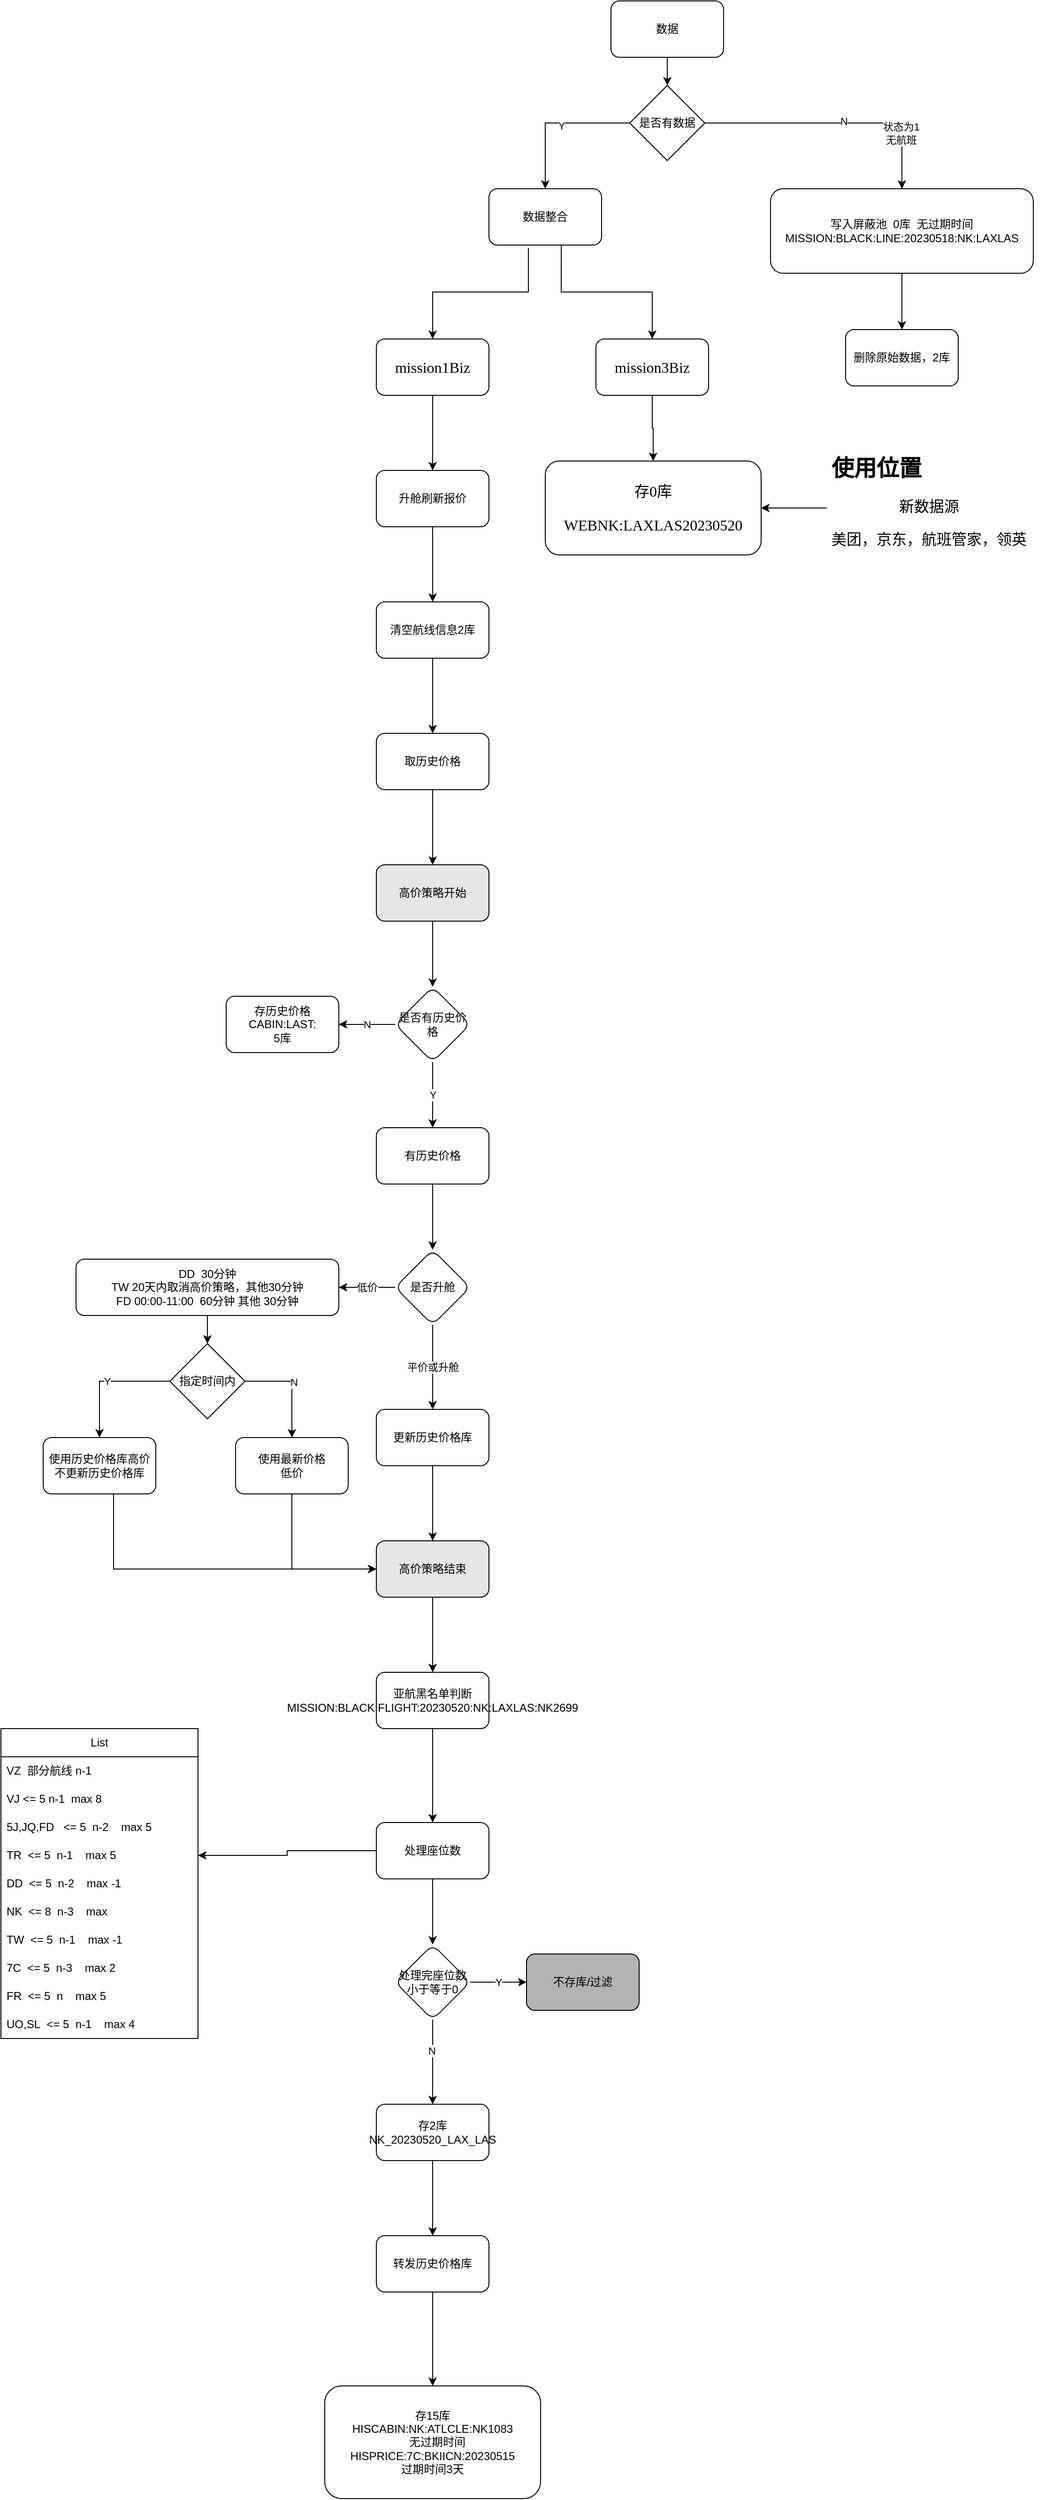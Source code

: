 <mxfile version="21.3.2" type="github">
  <diagram id="C5RBs43oDa-KdzZeNtuy" name="Page-1">
    <mxGraphModel dx="2501" dy="764" grid="1" gridSize="10" guides="1" tooltips="1" connect="1" arrows="1" fold="1" page="1" pageScale="1" pageWidth="827" pageHeight="1169" math="0" shadow="0">
      <root>
        <mxCell id="WIyWlLk6GJQsqaUBKTNV-0" />
        <mxCell id="WIyWlLk6GJQsqaUBKTNV-1" parent="WIyWlLk6GJQsqaUBKTNV-0" />
        <mxCell id="UbKbgWtTXpND0NP8_0I9-3" style="edgeStyle=orthogonalEdgeStyle;rounded=0;orthogonalLoop=1;jettySize=auto;html=1;exitX=0.5;exitY=1;exitDx=0;exitDy=0;" edge="1" parent="WIyWlLk6GJQsqaUBKTNV-1" source="UbKbgWtTXpND0NP8_0I9-1" target="UbKbgWtTXpND0NP8_0I9-2">
          <mxGeometry relative="1" as="geometry" />
        </mxCell>
        <mxCell id="UbKbgWtTXpND0NP8_0I9-1" value="数据" style="rounded=1;whiteSpace=wrap;html=1;" vertex="1" parent="WIyWlLk6GJQsqaUBKTNV-1">
          <mxGeometry x="310" y="70" width="120" height="60" as="geometry" />
        </mxCell>
        <mxCell id="UbKbgWtTXpND0NP8_0I9-5" style="edgeStyle=orthogonalEdgeStyle;rounded=0;orthogonalLoop=1;jettySize=auto;html=1;exitX=0;exitY=0.5;exitDx=0;exitDy=0;entryX=0.5;entryY=0;entryDx=0;entryDy=0;" edge="1" parent="WIyWlLk6GJQsqaUBKTNV-1" source="UbKbgWtTXpND0NP8_0I9-2" target="UbKbgWtTXpND0NP8_0I9-4">
          <mxGeometry relative="1" as="geometry" />
        </mxCell>
        <mxCell id="UbKbgWtTXpND0NP8_0I9-6" value="Y" style="edgeLabel;html=1;align=center;verticalAlign=middle;resizable=0;points=[];" vertex="1" connectable="0" parent="UbKbgWtTXpND0NP8_0I9-5">
          <mxGeometry x="-0.08" y="3" relative="1" as="geometry">
            <mxPoint as="offset" />
          </mxGeometry>
        </mxCell>
        <mxCell id="UbKbgWtTXpND0NP8_0I9-8" style="edgeStyle=orthogonalEdgeStyle;rounded=0;orthogonalLoop=1;jettySize=auto;html=1;" edge="1" parent="WIyWlLk6GJQsqaUBKTNV-1" source="UbKbgWtTXpND0NP8_0I9-2" target="UbKbgWtTXpND0NP8_0I9-7">
          <mxGeometry relative="1" as="geometry" />
        </mxCell>
        <mxCell id="UbKbgWtTXpND0NP8_0I9-9" value="N" style="edgeLabel;html=1;align=center;verticalAlign=middle;resizable=0;points=[];" vertex="1" connectable="0" parent="UbKbgWtTXpND0NP8_0I9-8">
          <mxGeometry x="0.057" y="2" relative="1" as="geometry">
            <mxPoint as="offset" />
          </mxGeometry>
        </mxCell>
        <mxCell id="UbKbgWtTXpND0NP8_0I9-103" value="状态为1&lt;br&gt;无航班" style="edgeLabel;html=1;align=center;verticalAlign=middle;resizable=0;points=[];" vertex="1" connectable="0" parent="UbKbgWtTXpND0NP8_0I9-8">
          <mxGeometry x="0.53" y="-1" relative="1" as="geometry">
            <mxPoint y="7" as="offset" />
          </mxGeometry>
        </mxCell>
        <mxCell id="UbKbgWtTXpND0NP8_0I9-2" value="是否有数据" style="rhombus;whiteSpace=wrap;html=1;" vertex="1" parent="WIyWlLk6GJQsqaUBKTNV-1">
          <mxGeometry x="330" y="160" width="80" height="80" as="geometry" />
        </mxCell>
        <mxCell id="UbKbgWtTXpND0NP8_0I9-11" style="edgeStyle=orthogonalEdgeStyle;rounded=0;orthogonalLoop=1;jettySize=auto;html=1;exitX=0.35;exitY=1.05;exitDx=0;exitDy=0;entryX=0.5;entryY=0;entryDx=0;entryDy=0;exitPerimeter=0;" edge="1" parent="WIyWlLk6GJQsqaUBKTNV-1" source="UbKbgWtTXpND0NP8_0I9-4" target="UbKbgWtTXpND0NP8_0I9-10">
          <mxGeometry relative="1" as="geometry" />
        </mxCell>
        <mxCell id="UbKbgWtTXpND0NP8_0I9-12" style="edgeStyle=orthogonalEdgeStyle;rounded=0;orthogonalLoop=1;jettySize=auto;html=1;exitX=0.642;exitY=0.983;exitDx=0;exitDy=0;exitPerimeter=0;" edge="1" parent="WIyWlLk6GJQsqaUBKTNV-1" source="UbKbgWtTXpND0NP8_0I9-4" target="UbKbgWtTXpND0NP8_0I9-88">
          <mxGeometry relative="1" as="geometry">
            <mxPoint x="470" y="430" as="targetPoint" />
          </mxGeometry>
        </mxCell>
        <mxCell id="UbKbgWtTXpND0NP8_0I9-4" value="数据整合" style="rounded=1;whiteSpace=wrap;html=1;" vertex="1" parent="WIyWlLk6GJQsqaUBKTNV-1">
          <mxGeometry x="180" y="270" width="120" height="60" as="geometry" />
        </mxCell>
        <mxCell id="UbKbgWtTXpND0NP8_0I9-105" value="" style="edgeStyle=orthogonalEdgeStyle;rounded=0;orthogonalLoop=1;jettySize=auto;html=1;" edge="1" parent="WIyWlLk6GJQsqaUBKTNV-1" source="UbKbgWtTXpND0NP8_0I9-7" target="UbKbgWtTXpND0NP8_0I9-104">
          <mxGeometry relative="1" as="geometry" />
        </mxCell>
        <mxCell id="UbKbgWtTXpND0NP8_0I9-7" value="写入屏蔽池&amp;nbsp; 0库&amp;nbsp; 无过期时间&lt;br&gt;MISSION:BLACK:LINE:20230518:NK:LAXLAS" style="rounded=1;whiteSpace=wrap;html=1;" vertex="1" parent="WIyWlLk6GJQsqaUBKTNV-1">
          <mxGeometry x="480" y="270" width="280" height="90" as="geometry" />
        </mxCell>
        <mxCell id="UbKbgWtTXpND0NP8_0I9-14" value="" style="edgeStyle=orthogonalEdgeStyle;rounded=0;orthogonalLoop=1;jettySize=auto;html=1;" edge="1" parent="WIyWlLk6GJQsqaUBKTNV-1" source="UbKbgWtTXpND0NP8_0I9-10" target="UbKbgWtTXpND0NP8_0I9-13">
          <mxGeometry relative="1" as="geometry" />
        </mxCell>
        <mxCell id="UbKbgWtTXpND0NP8_0I9-10" value="&lt;pre style=&quot;background-color: rgb(255, 255, 255); font-family: 宋体; font-size: 12pt;&quot;&gt;mission1Biz&lt;/pre&gt;" style="rounded=1;whiteSpace=wrap;html=1;" vertex="1" parent="WIyWlLk6GJQsqaUBKTNV-1">
          <mxGeometry x="60" y="430" width="120" height="60" as="geometry" />
        </mxCell>
        <mxCell id="UbKbgWtTXpND0NP8_0I9-16" value="" style="edgeStyle=orthogonalEdgeStyle;rounded=0;orthogonalLoop=1;jettySize=auto;html=1;" edge="1" parent="WIyWlLk6GJQsqaUBKTNV-1" source="UbKbgWtTXpND0NP8_0I9-13" target="UbKbgWtTXpND0NP8_0I9-15">
          <mxGeometry relative="1" as="geometry" />
        </mxCell>
        <mxCell id="UbKbgWtTXpND0NP8_0I9-13" value="升舱刷新报价" style="whiteSpace=wrap;html=1;rounded=1;" vertex="1" parent="WIyWlLk6GJQsqaUBKTNV-1">
          <mxGeometry x="60" y="570" width="120" height="60" as="geometry" />
        </mxCell>
        <mxCell id="UbKbgWtTXpND0NP8_0I9-18" value="" style="edgeStyle=orthogonalEdgeStyle;rounded=0;orthogonalLoop=1;jettySize=auto;html=1;" edge="1" parent="WIyWlLk6GJQsqaUBKTNV-1" source="UbKbgWtTXpND0NP8_0I9-15" target="UbKbgWtTXpND0NP8_0I9-17">
          <mxGeometry relative="1" as="geometry" />
        </mxCell>
        <mxCell id="UbKbgWtTXpND0NP8_0I9-15" value="清空航线信息2库" style="whiteSpace=wrap;html=1;rounded=1;" vertex="1" parent="WIyWlLk6GJQsqaUBKTNV-1">
          <mxGeometry x="60" y="710" width="120" height="60" as="geometry" />
        </mxCell>
        <mxCell id="UbKbgWtTXpND0NP8_0I9-20" value="" style="edgeStyle=orthogonalEdgeStyle;rounded=0;orthogonalLoop=1;jettySize=auto;html=1;" edge="1" parent="WIyWlLk6GJQsqaUBKTNV-1" source="UbKbgWtTXpND0NP8_0I9-17" target="UbKbgWtTXpND0NP8_0I9-19">
          <mxGeometry relative="1" as="geometry" />
        </mxCell>
        <mxCell id="UbKbgWtTXpND0NP8_0I9-17" value="取历史价格" style="whiteSpace=wrap;html=1;rounded=1;" vertex="1" parent="WIyWlLk6GJQsqaUBKTNV-1">
          <mxGeometry x="60" y="850" width="120" height="60" as="geometry" />
        </mxCell>
        <mxCell id="UbKbgWtTXpND0NP8_0I9-22" value="" style="edgeStyle=orthogonalEdgeStyle;rounded=0;orthogonalLoop=1;jettySize=auto;html=1;" edge="1" parent="WIyWlLk6GJQsqaUBKTNV-1" source="UbKbgWtTXpND0NP8_0I9-19" target="UbKbgWtTXpND0NP8_0I9-21">
          <mxGeometry relative="1" as="geometry" />
        </mxCell>
        <mxCell id="UbKbgWtTXpND0NP8_0I9-19" value="高价策略开始" style="whiteSpace=wrap;html=1;rounded=1;fillColor=#E6E6E6;" vertex="1" parent="WIyWlLk6GJQsqaUBKTNV-1">
          <mxGeometry x="60" y="990" width="120" height="60" as="geometry" />
        </mxCell>
        <mxCell id="UbKbgWtTXpND0NP8_0I9-24" value="Y" style="edgeStyle=orthogonalEdgeStyle;rounded=0;orthogonalLoop=1;jettySize=auto;html=1;" edge="1" parent="WIyWlLk6GJQsqaUBKTNV-1" source="UbKbgWtTXpND0NP8_0I9-21" target="UbKbgWtTXpND0NP8_0I9-23">
          <mxGeometry relative="1" as="geometry" />
        </mxCell>
        <mxCell id="UbKbgWtTXpND0NP8_0I9-26" value="N" style="edgeStyle=orthogonalEdgeStyle;rounded=0;orthogonalLoop=1;jettySize=auto;html=1;" edge="1" parent="WIyWlLk6GJQsqaUBKTNV-1" source="UbKbgWtTXpND0NP8_0I9-21" target="UbKbgWtTXpND0NP8_0I9-25">
          <mxGeometry relative="1" as="geometry" />
        </mxCell>
        <mxCell id="UbKbgWtTXpND0NP8_0I9-21" value="是否有历史价格" style="rhombus;whiteSpace=wrap;html=1;rounded=1;" vertex="1" parent="WIyWlLk6GJQsqaUBKTNV-1">
          <mxGeometry x="80" y="1120" width="80" height="80" as="geometry" />
        </mxCell>
        <mxCell id="UbKbgWtTXpND0NP8_0I9-28" value="" style="edgeStyle=orthogonalEdgeStyle;rounded=0;orthogonalLoop=1;jettySize=auto;html=1;" edge="1" parent="WIyWlLk6GJQsqaUBKTNV-1" source="UbKbgWtTXpND0NP8_0I9-23" target="UbKbgWtTXpND0NP8_0I9-27">
          <mxGeometry relative="1" as="geometry" />
        </mxCell>
        <mxCell id="UbKbgWtTXpND0NP8_0I9-23" value="有历史价格" style="whiteSpace=wrap;html=1;rounded=1;" vertex="1" parent="WIyWlLk6GJQsqaUBKTNV-1">
          <mxGeometry x="60" y="1270" width="120" height="60" as="geometry" />
        </mxCell>
        <mxCell id="UbKbgWtTXpND0NP8_0I9-25" value="存历史价格&lt;br&gt;CABIN:LAST:&lt;br&gt;5库" style="whiteSpace=wrap;html=1;rounded=1;" vertex="1" parent="WIyWlLk6GJQsqaUBKTNV-1">
          <mxGeometry x="-100" y="1130" width="120" height="60" as="geometry" />
        </mxCell>
        <mxCell id="UbKbgWtTXpND0NP8_0I9-30" value="平价或升舱" style="edgeStyle=orthogonalEdgeStyle;rounded=0;orthogonalLoop=1;jettySize=auto;html=1;" edge="1" parent="WIyWlLk6GJQsqaUBKTNV-1" source="UbKbgWtTXpND0NP8_0I9-27" target="UbKbgWtTXpND0NP8_0I9-29">
          <mxGeometry relative="1" as="geometry" />
        </mxCell>
        <mxCell id="UbKbgWtTXpND0NP8_0I9-32" value="低价" style="edgeStyle=orthogonalEdgeStyle;rounded=0;orthogonalLoop=1;jettySize=auto;html=1;" edge="1" parent="WIyWlLk6GJQsqaUBKTNV-1" source="UbKbgWtTXpND0NP8_0I9-27" target="UbKbgWtTXpND0NP8_0I9-31">
          <mxGeometry relative="1" as="geometry" />
        </mxCell>
        <mxCell id="UbKbgWtTXpND0NP8_0I9-27" value="是否升舱" style="rhombus;whiteSpace=wrap;html=1;rounded=1;" vertex="1" parent="WIyWlLk6GJQsqaUBKTNV-1">
          <mxGeometry x="80" y="1400" width="80" height="80" as="geometry" />
        </mxCell>
        <mxCell id="UbKbgWtTXpND0NP8_0I9-36" value="" style="edgeStyle=orthogonalEdgeStyle;rounded=0;orthogonalLoop=1;jettySize=auto;html=1;" edge="1" parent="WIyWlLk6GJQsqaUBKTNV-1" source="UbKbgWtTXpND0NP8_0I9-29" target="UbKbgWtTXpND0NP8_0I9-35">
          <mxGeometry relative="1" as="geometry" />
        </mxCell>
        <mxCell id="UbKbgWtTXpND0NP8_0I9-29" value="更新历史价格库" style="whiteSpace=wrap;html=1;rounded=1;" vertex="1" parent="WIyWlLk6GJQsqaUBKTNV-1">
          <mxGeometry x="60" y="1570" width="120" height="60" as="geometry" />
        </mxCell>
        <mxCell id="UbKbgWtTXpND0NP8_0I9-34" value="" style="edgeStyle=orthogonalEdgeStyle;rounded=0;orthogonalLoop=1;jettySize=auto;html=1;entryX=0.5;entryY=0;entryDx=0;entryDy=0;" edge="1" parent="WIyWlLk6GJQsqaUBKTNV-1" source="UbKbgWtTXpND0NP8_0I9-31" target="UbKbgWtTXpND0NP8_0I9-74">
          <mxGeometry relative="1" as="geometry" />
        </mxCell>
        <mxCell id="UbKbgWtTXpND0NP8_0I9-31" value="DD&amp;nbsp; 30分钟&lt;br&gt;TW 20天内取消高价策略，其他30分钟&lt;br&gt;FD 00:00-11:00&amp;nbsp; 60分钟 其他 30分钟" style="whiteSpace=wrap;html=1;rounded=1;" vertex="1" parent="WIyWlLk6GJQsqaUBKTNV-1">
          <mxGeometry x="-260" y="1410" width="280" height="60" as="geometry" />
        </mxCell>
        <mxCell id="UbKbgWtTXpND0NP8_0I9-84" style="edgeStyle=orthogonalEdgeStyle;rounded=0;orthogonalLoop=1;jettySize=auto;html=1;entryX=0;entryY=0.5;entryDx=0;entryDy=0;" edge="1" parent="WIyWlLk6GJQsqaUBKTNV-1" source="UbKbgWtTXpND0NP8_0I9-33" target="UbKbgWtTXpND0NP8_0I9-35">
          <mxGeometry relative="1" as="geometry">
            <Array as="points">
              <mxPoint x="-220" y="1740" />
            </Array>
          </mxGeometry>
        </mxCell>
        <mxCell id="UbKbgWtTXpND0NP8_0I9-33" value="使用历史价格库高价&lt;br&gt;不更新历史价格库" style="whiteSpace=wrap;html=1;rounded=1;" vertex="1" parent="WIyWlLk6GJQsqaUBKTNV-1">
          <mxGeometry x="-295" y="1600" width="120" height="60" as="geometry" />
        </mxCell>
        <mxCell id="UbKbgWtTXpND0NP8_0I9-40" value="" style="edgeStyle=orthogonalEdgeStyle;rounded=0;orthogonalLoop=1;jettySize=auto;html=1;" edge="1" parent="WIyWlLk6GJQsqaUBKTNV-1" source="UbKbgWtTXpND0NP8_0I9-35" target="UbKbgWtTXpND0NP8_0I9-39">
          <mxGeometry relative="1" as="geometry" />
        </mxCell>
        <mxCell id="UbKbgWtTXpND0NP8_0I9-35" value="高价策略结束" style="whiteSpace=wrap;html=1;rounded=1;fillColor=#E6E6E6;" vertex="1" parent="WIyWlLk6GJQsqaUBKTNV-1">
          <mxGeometry x="60" y="1710" width="120" height="60" as="geometry" />
        </mxCell>
        <mxCell id="UbKbgWtTXpND0NP8_0I9-42" value="" style="edgeStyle=orthogonalEdgeStyle;rounded=0;orthogonalLoop=1;jettySize=auto;html=1;" edge="1" parent="WIyWlLk6GJQsqaUBKTNV-1" source="UbKbgWtTXpND0NP8_0I9-39" target="UbKbgWtTXpND0NP8_0I9-41">
          <mxGeometry relative="1" as="geometry" />
        </mxCell>
        <mxCell id="UbKbgWtTXpND0NP8_0I9-39" value="亚航黑名单判断&lt;br&gt;MISSION:BLACK:FLIGHT:20230520:NK:LAXLAS:NK2699" style="whiteSpace=wrap;html=1;fillColor=none;rounded=1;" vertex="1" parent="WIyWlLk6GJQsqaUBKTNV-1">
          <mxGeometry x="60" y="1850" width="120" height="60" as="geometry" />
        </mxCell>
        <mxCell id="UbKbgWtTXpND0NP8_0I9-48" style="edgeStyle=orthogonalEdgeStyle;rounded=0;orthogonalLoop=1;jettySize=auto;html=1;entryX=1;entryY=0.5;entryDx=0;entryDy=0;" edge="1" parent="WIyWlLk6GJQsqaUBKTNV-1" source="UbKbgWtTXpND0NP8_0I9-41" target="UbKbgWtTXpND0NP8_0I9-47">
          <mxGeometry relative="1" as="geometry">
            <mxPoint x="-200" y="2040" as="targetPoint" />
          </mxGeometry>
        </mxCell>
        <mxCell id="UbKbgWtTXpND0NP8_0I9-67" value="" style="edgeStyle=orthogonalEdgeStyle;rounded=0;orthogonalLoop=1;jettySize=auto;html=1;" edge="1" parent="WIyWlLk6GJQsqaUBKTNV-1" source="UbKbgWtTXpND0NP8_0I9-41" target="UbKbgWtTXpND0NP8_0I9-66">
          <mxGeometry relative="1" as="geometry" />
        </mxCell>
        <mxCell id="UbKbgWtTXpND0NP8_0I9-41" value="处理座位数" style="whiteSpace=wrap;html=1;fillColor=none;rounded=1;" vertex="1" parent="WIyWlLk6GJQsqaUBKTNV-1">
          <mxGeometry x="60" y="2010" width="120" height="60" as="geometry" />
        </mxCell>
        <mxCell id="UbKbgWtTXpND0NP8_0I9-44" value="List" style="swimlane;fontStyle=0;childLayout=stackLayout;horizontal=1;startSize=30;horizontalStack=0;resizeParent=1;resizeParentMax=0;resizeLast=0;collapsible=1;marginBottom=0;whiteSpace=wrap;html=1;" vertex="1" parent="WIyWlLk6GJQsqaUBKTNV-1">
          <mxGeometry x="-340" y="1910" width="210" height="330" as="geometry" />
        </mxCell>
        <mxCell id="UbKbgWtTXpND0NP8_0I9-63" value="VZ&amp;nbsp; 部分航线 n-1&amp;nbsp;" style="text;strokeColor=none;fillColor=none;align=left;verticalAlign=middle;spacingLeft=4;spacingRight=4;overflow=hidden;points=[[0,0.5],[1,0.5]];portConstraint=eastwest;rotatable=0;whiteSpace=wrap;html=1;" vertex="1" parent="UbKbgWtTXpND0NP8_0I9-44">
          <mxGeometry y="30" width="210" height="30" as="geometry" />
        </mxCell>
        <mxCell id="UbKbgWtTXpND0NP8_0I9-45" value="VJ &amp;lt;= 5 n-1&amp;nbsp; max 8&amp;nbsp;" style="text;strokeColor=none;fillColor=none;align=left;verticalAlign=middle;spacingLeft=4;spacingRight=4;overflow=hidden;points=[[0,0.5],[1,0.5]];portConstraint=eastwest;rotatable=0;whiteSpace=wrap;html=1;" vertex="1" parent="UbKbgWtTXpND0NP8_0I9-44">
          <mxGeometry y="60" width="210" height="30" as="geometry" />
        </mxCell>
        <mxCell id="UbKbgWtTXpND0NP8_0I9-46" value="5J,JQ,FD&amp;nbsp; &amp;nbsp;&amp;lt;= 5&amp;nbsp; n-2&amp;nbsp; &amp;nbsp; max 5" style="text;strokeColor=none;fillColor=none;align=left;verticalAlign=middle;spacingLeft=4;spacingRight=4;overflow=hidden;points=[[0,0.5],[1,0.5]];portConstraint=eastwest;rotatable=0;whiteSpace=wrap;html=1;" vertex="1" parent="UbKbgWtTXpND0NP8_0I9-44">
          <mxGeometry y="90" width="210" height="30" as="geometry" />
        </mxCell>
        <mxCell id="UbKbgWtTXpND0NP8_0I9-47" value="TR&amp;nbsp; &amp;lt;= 5&amp;nbsp; n-1&amp;nbsp; &amp;nbsp; max 5" style="text;strokeColor=none;fillColor=none;align=left;verticalAlign=middle;spacingLeft=4;spacingRight=4;overflow=hidden;points=[[0,0.5],[1,0.5]];portConstraint=eastwest;rotatable=0;whiteSpace=wrap;html=1;" vertex="1" parent="UbKbgWtTXpND0NP8_0I9-44">
          <mxGeometry y="120" width="210" height="30" as="geometry" />
        </mxCell>
        <mxCell id="UbKbgWtTXpND0NP8_0I9-58" value="DD&amp;nbsp; &amp;lt;= 5&amp;nbsp; n-2&amp;nbsp; &amp;nbsp; max -1" style="text;strokeColor=none;fillColor=none;align=left;verticalAlign=middle;spacingLeft=4;spacingRight=4;overflow=hidden;points=[[0,0.5],[1,0.5]];portConstraint=eastwest;rotatable=0;whiteSpace=wrap;html=1;" vertex="1" parent="UbKbgWtTXpND0NP8_0I9-44">
          <mxGeometry y="150" width="210" height="30" as="geometry" />
        </mxCell>
        <mxCell id="UbKbgWtTXpND0NP8_0I9-59" value="NK&amp;nbsp; &amp;lt;= 8&amp;nbsp; n-3&amp;nbsp; &amp;nbsp; max&amp;nbsp;" style="text;strokeColor=none;fillColor=none;align=left;verticalAlign=middle;spacingLeft=4;spacingRight=4;overflow=hidden;points=[[0,0.5],[1,0.5]];portConstraint=eastwest;rotatable=0;whiteSpace=wrap;html=1;" vertex="1" parent="UbKbgWtTXpND0NP8_0I9-44">
          <mxGeometry y="180" width="210" height="30" as="geometry" />
        </mxCell>
        <mxCell id="UbKbgWtTXpND0NP8_0I9-60" value="TW&amp;nbsp; &amp;lt;= 5&amp;nbsp; n-1&amp;nbsp; &amp;nbsp; max -1" style="text;strokeColor=none;fillColor=none;align=left;verticalAlign=middle;spacingLeft=4;spacingRight=4;overflow=hidden;points=[[0,0.5],[1,0.5]];portConstraint=eastwest;rotatable=0;whiteSpace=wrap;html=1;" vertex="1" parent="UbKbgWtTXpND0NP8_0I9-44">
          <mxGeometry y="210" width="210" height="30" as="geometry" />
        </mxCell>
        <mxCell id="UbKbgWtTXpND0NP8_0I9-61" value="7C&amp;nbsp; &amp;lt;= 5&amp;nbsp; n-3&amp;nbsp; &amp;nbsp; max 2" style="text;strokeColor=none;fillColor=none;align=left;verticalAlign=middle;spacingLeft=4;spacingRight=4;overflow=hidden;points=[[0,0.5],[1,0.5]];portConstraint=eastwest;rotatable=0;whiteSpace=wrap;html=1;" vertex="1" parent="UbKbgWtTXpND0NP8_0I9-44">
          <mxGeometry y="240" width="210" height="30" as="geometry" />
        </mxCell>
        <mxCell id="UbKbgWtTXpND0NP8_0I9-62" value="FR&amp;nbsp; &amp;lt;= 5&amp;nbsp; n&amp;nbsp; &amp;nbsp; max 5" style="text;strokeColor=none;fillColor=none;align=left;verticalAlign=middle;spacingLeft=4;spacingRight=4;overflow=hidden;points=[[0,0.5],[1,0.5]];portConstraint=eastwest;rotatable=0;whiteSpace=wrap;html=1;" vertex="1" parent="UbKbgWtTXpND0NP8_0I9-44">
          <mxGeometry y="270" width="210" height="30" as="geometry" />
        </mxCell>
        <mxCell id="UbKbgWtTXpND0NP8_0I9-64" value="UO,SL&amp;nbsp; &amp;lt;= 5&amp;nbsp; n-1&amp;nbsp; &amp;nbsp; max 4" style="text;strokeColor=none;fillColor=none;align=left;verticalAlign=middle;spacingLeft=4;spacingRight=4;overflow=hidden;points=[[0,0.5],[1,0.5]];portConstraint=eastwest;rotatable=0;whiteSpace=wrap;html=1;" vertex="1" parent="UbKbgWtTXpND0NP8_0I9-44">
          <mxGeometry y="300" width="210" height="30" as="geometry" />
        </mxCell>
        <mxCell id="UbKbgWtTXpND0NP8_0I9-69" value="Y" style="edgeStyle=orthogonalEdgeStyle;rounded=0;orthogonalLoop=1;jettySize=auto;html=1;" edge="1" parent="WIyWlLk6GJQsqaUBKTNV-1" source="UbKbgWtTXpND0NP8_0I9-66" target="UbKbgWtTXpND0NP8_0I9-68">
          <mxGeometry relative="1" as="geometry" />
        </mxCell>
        <mxCell id="UbKbgWtTXpND0NP8_0I9-71" value="" style="edgeStyle=orthogonalEdgeStyle;rounded=0;orthogonalLoop=1;jettySize=auto;html=1;" edge="1" parent="WIyWlLk6GJQsqaUBKTNV-1" source="UbKbgWtTXpND0NP8_0I9-66" target="UbKbgWtTXpND0NP8_0I9-70">
          <mxGeometry relative="1" as="geometry" />
        </mxCell>
        <mxCell id="UbKbgWtTXpND0NP8_0I9-72" value="N" style="edgeLabel;html=1;align=center;verticalAlign=middle;resizable=0;points=[];" vertex="1" connectable="0" parent="UbKbgWtTXpND0NP8_0I9-71">
          <mxGeometry x="-0.267" y="-1" relative="1" as="geometry">
            <mxPoint as="offset" />
          </mxGeometry>
        </mxCell>
        <mxCell id="UbKbgWtTXpND0NP8_0I9-66" value="处理完座位数小于等于0" style="rhombus;whiteSpace=wrap;html=1;fillColor=none;rounded=1;" vertex="1" parent="WIyWlLk6GJQsqaUBKTNV-1">
          <mxGeometry x="80" y="2140" width="80" height="80" as="geometry" />
        </mxCell>
        <mxCell id="UbKbgWtTXpND0NP8_0I9-68" value="不存库/过滤" style="whiteSpace=wrap;html=1;fillColor=#B3B3B3;rounded=1;" vertex="1" parent="WIyWlLk6GJQsqaUBKTNV-1">
          <mxGeometry x="220" y="2150" width="120" height="60" as="geometry" />
        </mxCell>
        <mxCell id="UbKbgWtTXpND0NP8_0I9-87" value="" style="edgeStyle=orthogonalEdgeStyle;rounded=0;orthogonalLoop=1;jettySize=auto;html=1;" edge="1" parent="WIyWlLk6GJQsqaUBKTNV-1" source="UbKbgWtTXpND0NP8_0I9-70" target="UbKbgWtTXpND0NP8_0I9-86">
          <mxGeometry relative="1" as="geometry" />
        </mxCell>
        <mxCell id="UbKbgWtTXpND0NP8_0I9-70" value="存2库&lt;br&gt;NK_20230520_LAX_LAS" style="whiteSpace=wrap;html=1;fillColor=none;rounded=1;" vertex="1" parent="WIyWlLk6GJQsqaUBKTNV-1">
          <mxGeometry x="60" y="2310" width="120" height="60" as="geometry" />
        </mxCell>
        <mxCell id="UbKbgWtTXpND0NP8_0I9-75" value="Y" style="edgeStyle=orthogonalEdgeStyle;rounded=0;orthogonalLoop=1;jettySize=auto;html=1;" edge="1" parent="WIyWlLk6GJQsqaUBKTNV-1" source="UbKbgWtTXpND0NP8_0I9-74" target="UbKbgWtTXpND0NP8_0I9-33">
          <mxGeometry relative="1" as="geometry" />
        </mxCell>
        <mxCell id="UbKbgWtTXpND0NP8_0I9-82" style="edgeStyle=orthogonalEdgeStyle;rounded=0;orthogonalLoop=1;jettySize=auto;html=1;exitX=1;exitY=0.5;exitDx=0;exitDy=0;" edge="1" parent="WIyWlLk6GJQsqaUBKTNV-1" source="UbKbgWtTXpND0NP8_0I9-74" target="UbKbgWtTXpND0NP8_0I9-80">
          <mxGeometry relative="1" as="geometry" />
        </mxCell>
        <mxCell id="UbKbgWtTXpND0NP8_0I9-85" value="N" style="edgeLabel;html=1;align=center;verticalAlign=middle;resizable=0;points=[];" vertex="1" connectable="0" parent="UbKbgWtTXpND0NP8_0I9-82">
          <mxGeometry x="-0.073" y="2" relative="1" as="geometry">
            <mxPoint as="offset" />
          </mxGeometry>
        </mxCell>
        <mxCell id="UbKbgWtTXpND0NP8_0I9-74" value="指定时间内" style="rhombus;whiteSpace=wrap;html=1;" vertex="1" parent="WIyWlLk6GJQsqaUBKTNV-1">
          <mxGeometry x="-160" y="1500" width="80" height="80" as="geometry" />
        </mxCell>
        <mxCell id="UbKbgWtTXpND0NP8_0I9-83" style="edgeStyle=orthogonalEdgeStyle;rounded=0;orthogonalLoop=1;jettySize=auto;html=1;entryX=0;entryY=0.5;entryDx=0;entryDy=0;exitX=0.5;exitY=1;exitDx=0;exitDy=0;" edge="1" parent="WIyWlLk6GJQsqaUBKTNV-1" source="UbKbgWtTXpND0NP8_0I9-80" target="UbKbgWtTXpND0NP8_0I9-35">
          <mxGeometry relative="1" as="geometry" />
        </mxCell>
        <mxCell id="UbKbgWtTXpND0NP8_0I9-80" value="使用最新价格&lt;br&gt;低价" style="rounded=1;whiteSpace=wrap;html=1;" vertex="1" parent="WIyWlLk6GJQsqaUBKTNV-1">
          <mxGeometry x="-90" y="1600" width="120" height="60" as="geometry" />
        </mxCell>
        <mxCell id="UbKbgWtTXpND0NP8_0I9-99" value="" style="edgeStyle=orthogonalEdgeStyle;rounded=0;orthogonalLoop=1;jettySize=auto;html=1;" edge="1" parent="WIyWlLk6GJQsqaUBKTNV-1" source="UbKbgWtTXpND0NP8_0I9-86" target="UbKbgWtTXpND0NP8_0I9-98">
          <mxGeometry relative="1" as="geometry" />
        </mxCell>
        <mxCell id="UbKbgWtTXpND0NP8_0I9-86" value="转发历史价格库" style="whiteSpace=wrap;html=1;fillColor=none;rounded=1;" vertex="1" parent="WIyWlLk6GJQsqaUBKTNV-1">
          <mxGeometry x="60" y="2450" width="120" height="60" as="geometry" />
        </mxCell>
        <mxCell id="UbKbgWtTXpND0NP8_0I9-90" value="" style="edgeStyle=orthogonalEdgeStyle;rounded=0;orthogonalLoop=1;jettySize=auto;html=1;entryX=0.5;entryY=0;entryDx=0;entryDy=0;" edge="1" parent="WIyWlLk6GJQsqaUBKTNV-1" source="UbKbgWtTXpND0NP8_0I9-88" target="UbKbgWtTXpND0NP8_0I9-91">
          <mxGeometry relative="1" as="geometry">
            <mxPoint x="490" y="770" as="targetPoint" />
          </mxGeometry>
        </mxCell>
        <mxCell id="UbKbgWtTXpND0NP8_0I9-88" value="&lt;pre style=&quot;border-color: var(--border-color); background-color: rgb(255, 255, 255); font-family: 宋体; font-size: 12pt;&quot;&gt;mission3Biz&lt;/pre&gt;" style="rounded=1;whiteSpace=wrap;html=1;" vertex="1" parent="WIyWlLk6GJQsqaUBKTNV-1">
          <mxGeometry x="294" y="430" width="120" height="60" as="geometry" />
        </mxCell>
        <mxCell id="UbKbgWtTXpND0NP8_0I9-91" value="&lt;pre style=&quot;border-color: var(--border-color); background-color: rgb(255, 255, 255); font-family: 宋体; font-size: 12pt;&quot;&gt;存0库&lt;/pre&gt;&lt;pre style=&quot;border-color: var(--border-color); background-color: rgb(255, 255, 255); font-size: 12pt; font-family: 宋体;&quot;&gt;&lt;font style=&quot;border-color: var(--border-color);&quot; face=&quot;宋体&quot;&gt;WEBNK:LAXLAS20230520&lt;br style=&quot;border-color: var(--border-color);&quot;&gt;&lt;/font&gt;&lt;/pre&gt;" style="whiteSpace=wrap;html=1;rounded=1;" vertex="1" parent="WIyWlLk6GJQsqaUBKTNV-1">
          <mxGeometry x="240" y="560" width="230" height="100" as="geometry" />
        </mxCell>
        <mxCell id="UbKbgWtTXpND0NP8_0I9-97" style="edgeStyle=orthogonalEdgeStyle;rounded=0;orthogonalLoop=1;jettySize=auto;html=1;entryX=1;entryY=0.5;entryDx=0;entryDy=0;" edge="1" parent="WIyWlLk6GJQsqaUBKTNV-1" source="UbKbgWtTXpND0NP8_0I9-96" target="UbKbgWtTXpND0NP8_0I9-91">
          <mxGeometry relative="1" as="geometry" />
        </mxCell>
        <mxCell id="UbKbgWtTXpND0NP8_0I9-96" value="&lt;h1&gt;使用位置&lt;/h1&gt;&lt;pre style=&quot;border-color: var(--border-color); text-align: center; background-color: rgb(255, 255, 255); font-family: 宋体; font-size: 12pt;&quot;&gt;新数据源&lt;/pre&gt;&lt;pre style=&quot;border-color: var(--border-color); text-align: center; background-color: rgb(255, 255, 255); font-family: 宋体; font-size: 12pt;&quot;&gt;美团，京东，航班管家，领英&lt;/pre&gt;&lt;pre style=&quot;border-color: var(--border-color); text-align: center; background-color: rgb(255, 255, 255); font-family: 宋体; font-size: 12pt;&quot;&gt;&lt;br&gt;&lt;/pre&gt;" style="text;html=1;strokeColor=none;fillColor=none;spacing=5;spacingTop=-20;whiteSpace=wrap;overflow=hidden;rounded=0;" vertex="1" parent="WIyWlLk6GJQsqaUBKTNV-1">
          <mxGeometry x="540" y="547.5" width="240" height="125" as="geometry" />
        </mxCell>
        <mxCell id="UbKbgWtTXpND0NP8_0I9-98" value="存15库&lt;br&gt;HISCABIN:NK:ATLCLE:NK1083&lt;br&gt;&amp;nbsp; &amp;nbsp;无过期时间&lt;br&gt;HISPRICE:7C:BKIICN:20230515&lt;br&gt;过期时间3天" style="whiteSpace=wrap;html=1;fillColor=none;rounded=1;" vertex="1" parent="WIyWlLk6GJQsqaUBKTNV-1">
          <mxGeometry x="5" y="2610" width="230" height="120" as="geometry" />
        </mxCell>
        <mxCell id="UbKbgWtTXpND0NP8_0I9-104" value="删除原始数据，2库" style="whiteSpace=wrap;html=1;rounded=1;" vertex="1" parent="WIyWlLk6GJQsqaUBKTNV-1">
          <mxGeometry x="560" y="420" width="120" height="60" as="geometry" />
        </mxCell>
      </root>
    </mxGraphModel>
  </diagram>
</mxfile>

